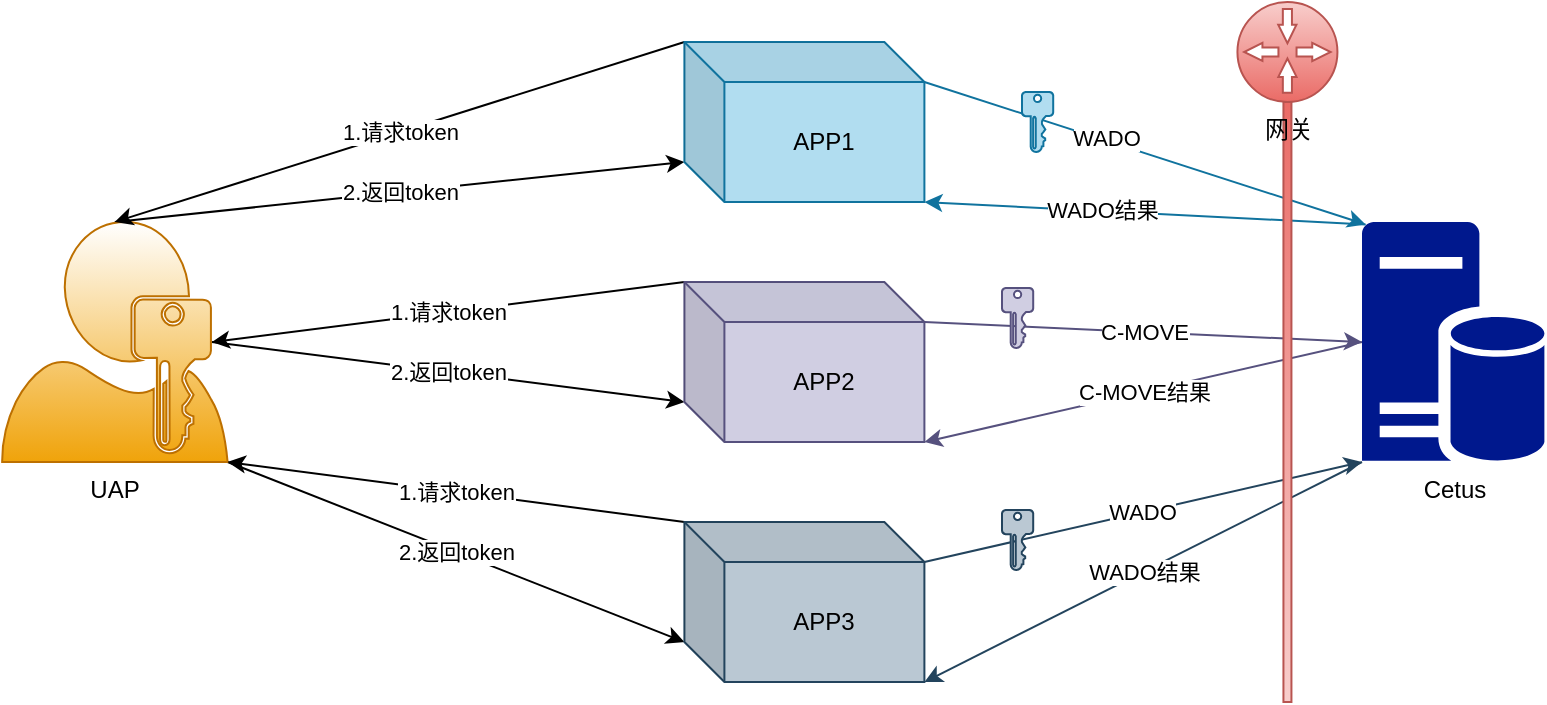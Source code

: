 <mxfile version="19.0.3" type="device"><diagram id="KGfv_5FyM65nWtYfNuUT" name="Page-1"><mxGraphModel dx="918" dy="821" grid="1" gridSize="10" guides="1" tooltips="1" connect="1" arrows="1" fold="1" page="1" pageScale="1" pageWidth="1169" pageHeight="827" math="0" shadow="0"><root><mxCell id="0"/><mxCell id="1" parent="0"/><mxCell id="TspdmEA40zr9dfyHeYpl-12" value="2.返回token" style="edgeStyle=none;rounded=0;orthogonalLoop=1;jettySize=auto;html=1;exitX=0.5;exitY=0;exitDx=0;exitDy=0;exitPerimeter=0;entryX=0;entryY=0;entryDx=0;entryDy=60;entryPerimeter=0;" edge="1" parent="1" source="TspdmEA40zr9dfyHeYpl-2" target="TspdmEA40zr9dfyHeYpl-5"><mxGeometry relative="1" as="geometry"/></mxCell><mxCell id="TspdmEA40zr9dfyHeYpl-14" value="2.返回token" style="edgeStyle=none;rounded=0;orthogonalLoop=1;jettySize=auto;html=1;exitX=0.93;exitY=0.5;exitDx=0;exitDy=0;exitPerimeter=0;entryX=0;entryY=0;entryDx=0;entryDy=60;entryPerimeter=0;" edge="1" parent="1" source="TspdmEA40zr9dfyHeYpl-2" target="TspdmEA40zr9dfyHeYpl-6"><mxGeometry relative="1" as="geometry"/></mxCell><mxCell id="TspdmEA40zr9dfyHeYpl-15" value="2.返回token" style="edgeStyle=none;rounded=0;orthogonalLoop=1;jettySize=auto;html=1;exitX=1;exitY=1;exitDx=0;exitDy=0;exitPerimeter=0;entryX=0;entryY=0;entryDx=0;entryDy=60;entryPerimeter=0;" edge="1" parent="1" source="TspdmEA40zr9dfyHeYpl-2" target="TspdmEA40zr9dfyHeYpl-7"><mxGeometry relative="1" as="geometry"/></mxCell><mxCell id="TspdmEA40zr9dfyHeYpl-2" value="UAP" style="sketch=0;aspect=fixed;pointerEvents=1;shadow=0;dashed=0;html=1;strokeColor=#BD7000;labelPosition=center;verticalLabelPosition=bottom;verticalAlign=top;align=center;shape=mxgraph.mscae.enterprise.user_permissions;fillColor=#f0a30a;fontColor=#000000;gradientColor=#ffffff;gradientDirection=north;" vertex="1" parent="1"><mxGeometry x="150" y="240" width="112.8" height="120" as="geometry"/></mxCell><mxCell id="TspdmEA40zr9dfyHeYpl-9" value="1.请求token" style="rounded=0;orthogonalLoop=1;jettySize=auto;html=1;exitX=0;exitY=0;exitDx=0;exitDy=0;exitPerimeter=0;entryX=0.5;entryY=0;entryDx=0;entryDy=0;entryPerimeter=0;" edge="1" parent="1" source="TspdmEA40zr9dfyHeYpl-5" target="TspdmEA40zr9dfyHeYpl-2"><mxGeometry relative="1" as="geometry"/></mxCell><mxCell id="TspdmEA40zr9dfyHeYpl-16" style="edgeStyle=none;rounded=0;orthogonalLoop=1;jettySize=auto;html=1;exitX=0;exitY=0;exitDx=120;exitDy=20;exitPerimeter=0;entryX=0.02;entryY=0.01;entryDx=0;entryDy=0;entryPerimeter=0;fillColor=#b1ddf0;strokeColor=#10739e;" edge="1" parent="1" source="TspdmEA40zr9dfyHeYpl-5" target="TspdmEA40zr9dfyHeYpl-8"><mxGeometry relative="1" as="geometry"/></mxCell><mxCell id="TspdmEA40zr9dfyHeYpl-27" value="WADO" style="edgeLabel;html=1;align=center;verticalAlign=middle;resizable=0;points=[];" vertex="1" connectable="0" parent="TspdmEA40zr9dfyHeYpl-16"><mxGeometry x="-0.182" y="2" relative="1" as="geometry"><mxPoint as="offset"/></mxGeometry></mxCell><mxCell id="TspdmEA40zr9dfyHeYpl-5" value="APP1" style="shape=cube;whiteSpace=wrap;html=1;boundedLbl=1;backgroundOutline=1;darkOpacity=0.05;darkOpacity2=0.1;fillColor=#b1ddf0;strokeColor=#10739e;" vertex="1" parent="1"><mxGeometry x="491.2" y="150" width="120" height="80" as="geometry"/></mxCell><mxCell id="TspdmEA40zr9dfyHeYpl-10" value="1.请求token" style="rounded=0;orthogonalLoop=1;jettySize=auto;html=1;exitX=0;exitY=0;exitDx=0;exitDy=0;exitPerimeter=0;entryX=0.93;entryY=0.5;entryDx=0;entryDy=0;entryPerimeter=0;" edge="1" parent="1" source="TspdmEA40zr9dfyHeYpl-6" target="TspdmEA40zr9dfyHeYpl-2"><mxGeometry relative="1" as="geometry"/></mxCell><mxCell id="TspdmEA40zr9dfyHeYpl-17" value="C-MOVE" style="edgeStyle=none;rounded=0;orthogonalLoop=1;jettySize=auto;html=1;exitX=0;exitY=0;exitDx=120;exitDy=20;exitPerimeter=0;entryX=0;entryY=0.5;entryDx=0;entryDy=0;entryPerimeter=0;fillColor=#d0cee2;strokeColor=#56517e;" edge="1" parent="1" source="TspdmEA40zr9dfyHeYpl-6" target="TspdmEA40zr9dfyHeYpl-8"><mxGeometry relative="1" as="geometry"/></mxCell><mxCell id="TspdmEA40zr9dfyHeYpl-6" value="APP2" style="shape=cube;whiteSpace=wrap;html=1;boundedLbl=1;backgroundOutline=1;darkOpacity=0.05;darkOpacity2=0.1;fillColor=#d0cee2;strokeColor=#56517e;" vertex="1" parent="1"><mxGeometry x="491.2" y="270" width="120" height="80" as="geometry"/></mxCell><mxCell id="TspdmEA40zr9dfyHeYpl-11" value="1.请求token" style="rounded=0;orthogonalLoop=1;jettySize=auto;html=1;exitX=0;exitY=0;exitDx=0;exitDy=0;exitPerimeter=0;entryX=1;entryY=1;entryDx=0;entryDy=0;entryPerimeter=0;" edge="1" parent="1" source="TspdmEA40zr9dfyHeYpl-7" target="TspdmEA40zr9dfyHeYpl-2"><mxGeometry relative="1" as="geometry"/></mxCell><mxCell id="TspdmEA40zr9dfyHeYpl-18" value="WADO" style="edgeStyle=none;rounded=0;orthogonalLoop=1;jettySize=auto;html=1;exitX=0;exitY=0;exitDx=120;exitDy=20;exitPerimeter=0;entryX=0;entryY=1;entryDx=0;entryDy=0;entryPerimeter=0;fillColor=#bac8d3;strokeColor=#23445d;" edge="1" parent="1" source="TspdmEA40zr9dfyHeYpl-7" target="TspdmEA40zr9dfyHeYpl-8"><mxGeometry relative="1" as="geometry"/></mxCell><mxCell id="TspdmEA40zr9dfyHeYpl-7" value="APP3" style="shape=cube;whiteSpace=wrap;html=1;boundedLbl=1;backgroundOutline=1;darkOpacity=0.05;darkOpacity2=0.1;fillColor=#bac8d3;strokeColor=#23445d;" vertex="1" parent="1"><mxGeometry x="491.2" y="390" width="120" height="80" as="geometry"/></mxCell><mxCell id="TspdmEA40zr9dfyHeYpl-19" style="edgeStyle=none;rounded=0;orthogonalLoop=1;jettySize=auto;html=1;exitX=0.02;exitY=0.01;exitDx=0;exitDy=0;exitPerimeter=0;entryX=1;entryY=1;entryDx=0;entryDy=0;entryPerimeter=0;fillColor=#b1ddf0;strokeColor=#10739e;" edge="1" parent="1" source="TspdmEA40zr9dfyHeYpl-8" target="TspdmEA40zr9dfyHeYpl-5"><mxGeometry relative="1" as="geometry"/></mxCell><mxCell id="TspdmEA40zr9dfyHeYpl-28" value="WADO结果" style="edgeLabel;html=1;align=center;verticalAlign=middle;resizable=0;points=[];" vertex="1" connectable="0" parent="TspdmEA40zr9dfyHeYpl-19"><mxGeometry x="0.195" y="-1" relative="1" as="geometry"><mxPoint as="offset"/></mxGeometry></mxCell><mxCell id="TspdmEA40zr9dfyHeYpl-20" value="C-MOVE结果" style="edgeStyle=none;rounded=0;orthogonalLoop=1;jettySize=auto;html=1;exitX=0;exitY=0.5;exitDx=0;exitDy=0;exitPerimeter=0;entryX=1;entryY=1;entryDx=0;entryDy=0;entryPerimeter=0;fillColor=#d0cee2;strokeColor=#56517e;" edge="1" parent="1" source="TspdmEA40zr9dfyHeYpl-8" target="TspdmEA40zr9dfyHeYpl-6"><mxGeometry relative="1" as="geometry"/></mxCell><mxCell id="TspdmEA40zr9dfyHeYpl-21" value="WADO结果" style="edgeStyle=none;rounded=0;orthogonalLoop=1;jettySize=auto;html=1;exitX=0;exitY=1;exitDx=0;exitDy=0;exitPerimeter=0;entryX=1;entryY=1;entryDx=0;entryDy=0;entryPerimeter=0;fillColor=#bac8d3;strokeColor=#23445d;" edge="1" parent="1" source="TspdmEA40zr9dfyHeYpl-8" target="TspdmEA40zr9dfyHeYpl-7"><mxGeometry relative="1" as="geometry"/></mxCell><mxCell id="TspdmEA40zr9dfyHeYpl-8" value="Cetus" style="sketch=0;aspect=fixed;pointerEvents=1;shadow=0;dashed=0;html=1;strokeColor=none;labelPosition=center;verticalLabelPosition=bottom;verticalAlign=top;align=center;fillColor=#00188D;shape=mxgraph.mscae.enterprise.database_server" vertex="1" parent="1"><mxGeometry x="830" y="240" width="91.2" height="120" as="geometry"/></mxCell><mxCell id="TspdmEA40zr9dfyHeYpl-22" value="" style="sketch=0;aspect=fixed;pointerEvents=1;shadow=0;dashed=0;html=1;strokeColor=#10739e;labelPosition=center;verticalLabelPosition=bottom;verticalAlign=top;align=center;fillColor=#b1ddf0;shape=mxgraph.mscae.enterprise.key_permissions" vertex="1" parent="1"><mxGeometry x="660" y="175" width="15.6" height="30" as="geometry"/></mxCell><mxCell id="TspdmEA40zr9dfyHeYpl-23" value="" style="sketch=0;aspect=fixed;pointerEvents=1;shadow=0;dashed=0;html=1;strokeColor=#56517e;labelPosition=center;verticalLabelPosition=bottom;verticalAlign=top;align=center;fillColor=#d0cee2;shape=mxgraph.mscae.enterprise.key_permissions" vertex="1" parent="1"><mxGeometry x="650" y="273" width="15.6" height="30" as="geometry"/></mxCell><mxCell id="TspdmEA40zr9dfyHeYpl-24" value="" style="sketch=0;aspect=fixed;pointerEvents=1;shadow=0;dashed=0;html=1;strokeColor=#23445d;labelPosition=center;verticalLabelPosition=bottom;verticalAlign=top;align=center;fillColor=#bac8d3;shape=mxgraph.mscae.enterprise.key_permissions" vertex="1" parent="1"><mxGeometry x="650" y="384" width="15.6" height="30" as="geometry"/></mxCell><mxCell id="TspdmEA40zr9dfyHeYpl-30" value="" style="rounded=0;whiteSpace=wrap;html=1;gradientColor=#ea6b66;gradientDirection=north;fillColor=#f8cecc;strokeColor=#b85450;" vertex="1" parent="1"><mxGeometry x="790.72" y="180" width="4" height="300" as="geometry"/></mxCell><mxCell id="TspdmEA40zr9dfyHeYpl-33" value="网关" style="sketch=0;aspect=fixed;pointerEvents=1;shadow=0;dashed=0;html=1;strokeColor=#b85450;labelPosition=center;verticalLabelPosition=bottom;verticalAlign=top;align=center;fillColor=#f8cecc;shape=mxgraph.mscae.enterprise.gateway;gradientColor=#ea6b66;" vertex="1" parent="1"><mxGeometry x="767.72" y="130" width="50" height="50" as="geometry"/></mxCell></root></mxGraphModel></diagram></mxfile>